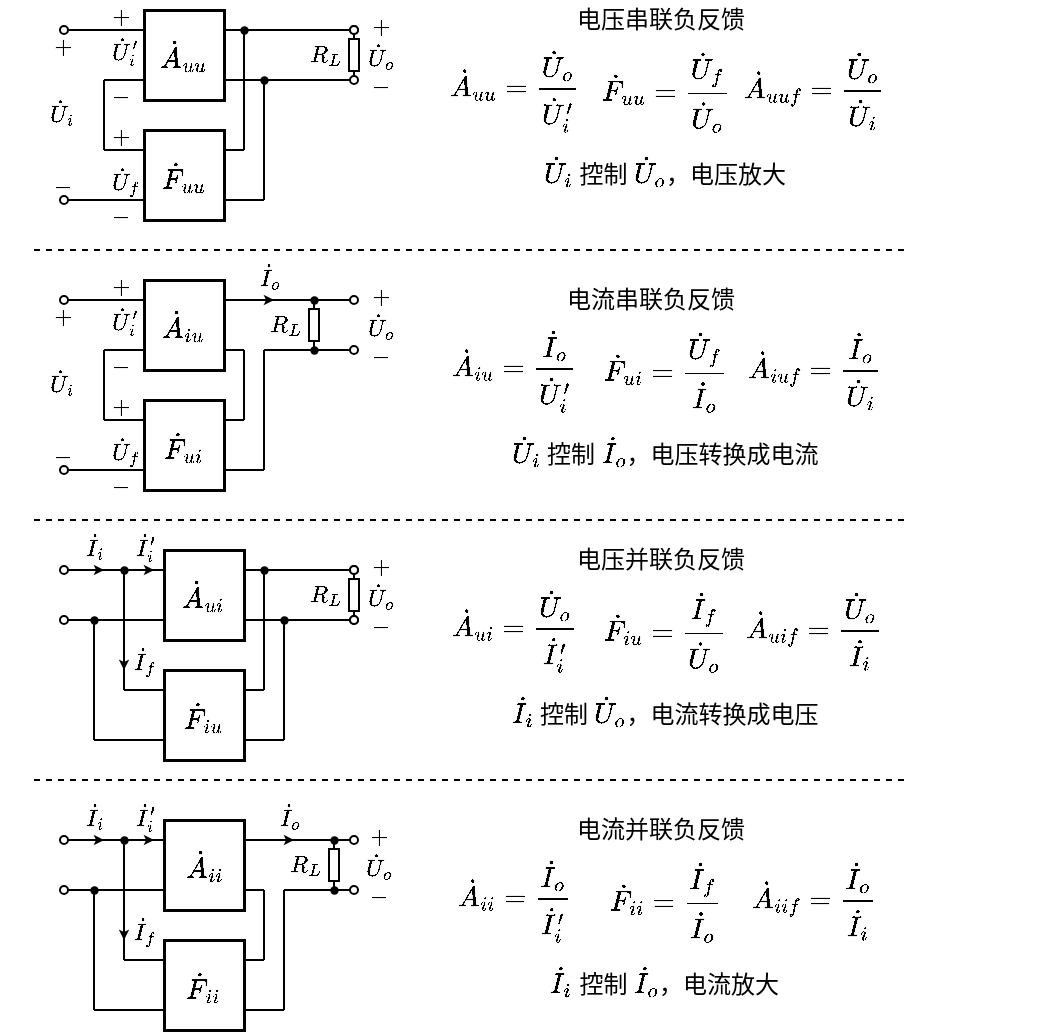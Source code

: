 <mxfile version="20.7.4" type="device"><diagram id="SOjZNOOlXic97nxgnpaf" name="第 1 页"><mxGraphModel dx="648" dy="448" grid="1" gridSize="5" guides="1" tooltips="1" connect="1" arrows="1" fold="1" page="1" pageScale="1" pageWidth="827" pageHeight="1169" math="1" shadow="0"><root><mxCell id="0"/><mxCell id="1" parent="0"/><mxCell id="cuT9Rnannq8AsZd5EZio-5" value="" style="endArrow=oval;html=1;rounded=0;fontSize=10;startSize=4;endSize=4;endFill=0;" parent="1" edge="1"><mxGeometry width="50" height="50" relative="1" as="geometry"><mxPoint x="105" y="195" as="sourcePoint"/><mxPoint x="65" y="195" as="targetPoint"/></mxGeometry></mxCell><mxCell id="cuT9Rnannq8AsZd5EZio-6" value="" style="endArrow=classic;html=1;rounded=0;fontSize=10;endSize=2;" parent="1" edge="1"><mxGeometry width="50" height="50" relative="1" as="geometry"><mxPoint x="150" y="330" as="sourcePoint"/><mxPoint x="170" y="330" as="targetPoint"/></mxGeometry></mxCell><mxCell id="cuT9Rnannq8AsZd5EZio-8" value="" style="endArrow=oval;html=1;rounded=0;fontSize=10;startSize=4;endSize=4;endFill=0;" parent="1" edge="1"><mxGeometry width="50" height="50" relative="1" as="geometry"><mxPoint x="110" y="280" as="sourcePoint"/><mxPoint x="65" y="280" as="targetPoint"/></mxGeometry></mxCell><mxCell id="cuT9Rnannq8AsZd5EZio-9" value="$$+$$" style="text;html=1;resizable=1;autosize=1;align=center;verticalAlign=middle;points=[];fillColor=none;strokeColor=none;rounded=0;movable=1;rotatable=1;deletable=1;editable=1;connectable=0;fontSize=10;allowArrows=0;" parent="1" vertex="1"><mxGeometry x="53.5" y="195" width="20" height="15" as="geometry"/></mxCell><mxCell id="cuT9Rnannq8AsZd5EZio-10" value="$$-$$" style="text;resizable=1;autosize=1;align=center;verticalAlign=middle;points=[];fillColor=none;strokeColor=none;rounded=0;html=1;imageAspect=1;noLabel=0;recursiveResize=1;expand=1;editable=1;movable=1;rotatable=1;deletable=1;connectable=0;comic=0;fontSize=10;allowArrows=0;" parent="1" vertex="1"><mxGeometry x="54" y="265" width="20" height="15" as="geometry"/></mxCell><mxCell id="cuT9Rnannq8AsZd5EZio-11" value="$$\dot{U}_i$$" style="text;html=1;resizable=1;autosize=1;align=center;verticalAlign=middle;points=[];fillColor=none;strokeColor=none;rounded=0;comic=0;movable=1;rotatable=1;deletable=1;editable=1;connectable=0;fontSize=10;allowArrows=0;" parent="1" vertex="1"><mxGeometry x="53.5" y="225.5" width="20" height="20" as="geometry"/></mxCell><mxCell id="cuT9Rnannq8AsZd5EZio-12" value="$$\dot{A}_{uu}$$" style="rounded=0;whiteSpace=wrap;html=1;strokeWidth=1.5;connectable=0;" parent="1" vertex="1"><mxGeometry x="105" y="185" width="40" height="45" as="geometry"/></mxCell><mxCell id="cuT9Rnannq8AsZd5EZio-13" value="" style="endArrow=oval;html=1;rounded=0;fontSize=10;startSize=4;endSize=4;endFill=0;labelBackgroundColor=#FFFFFF;" parent="1" edge="1"><mxGeometry width="50" height="50" relative="1" as="geometry"><mxPoint x="146" y="195" as="sourcePoint"/><mxPoint x="210" y="195" as="targetPoint"/></mxGeometry></mxCell><mxCell id="cuT9Rnannq8AsZd5EZio-15" value="$$\dot{I}_o$$" style="text;html=1;resizable=1;autosize=1;align=center;verticalAlign=middle;points=[];fillColor=none;strokeColor=none;rounded=0;fontSize=10;movable=1;rotatable=1;deletable=1;editable=1;connectable=0;" parent="1" vertex="1"><mxGeometry x="160" y="310" width="15" height="15" as="geometry"/></mxCell><mxCell id="cuT9Rnannq8AsZd5EZio-16" value="" style="endArrow=oval;html=1;rounded=0;fontSize=10;startSize=4;endSize=4;endFill=0;startArrow=none;" parent="1" source="cuT9Rnannq8AsZd5EZio-49" edge="1"><mxGeometry width="50" height="50" relative="1" as="geometry"><mxPoint x="145" y="220" as="sourcePoint"/><mxPoint x="210" y="220" as="targetPoint"/></mxGeometry></mxCell><mxCell id="cuT9Rnannq8AsZd5EZio-21" value="$$+$$" style="text;html=1;resizable=1;autosize=1;align=center;verticalAlign=middle;points=[];fillColor=none;strokeColor=none;rounded=0;movable=1;rotatable=1;deletable=1;editable=1;connectable=0;fontSize=10;allowArrows=0;" parent="1" vertex="1"><mxGeometry x="85" y="180" width="15" height="15" as="geometry"/></mxCell><mxCell id="cuT9Rnannq8AsZd5EZio-22" value="$$-$$" style="text;resizable=1;autosize=1;align=center;verticalAlign=middle;points=[];fillColor=none;strokeColor=none;rounded=0;html=1;imageAspect=1;noLabel=0;recursiveResize=1;expand=1;editable=1;movable=1;rotatable=1;deletable=1;connectable=0;comic=0;fontSize=10;" parent="1" vertex="1"><mxGeometry x="85" y="220" width="15" height="15" as="geometry"/></mxCell><mxCell id="cuT9Rnannq8AsZd5EZio-23" value="" style="endArrow=none;html=1;rounded=0;" parent="1" edge="1"><mxGeometry width="50" height="50" relative="1" as="geometry"><mxPoint x="85" y="220" as="sourcePoint"/><mxPoint x="105" y="220" as="targetPoint"/></mxGeometry></mxCell><mxCell id="cuT9Rnannq8AsZd5EZio-24" value="$$\dot{U}_i'$$" style="text;html=1;resizable=1;autosize=1;align=center;verticalAlign=middle;points=[];fillColor=none;strokeColor=none;rounded=0;comic=0;movable=1;rotatable=1;deletable=1;editable=1;connectable=0;fontSize=10;allowArrows=0;" parent="1" vertex="1"><mxGeometry x="85" y="195" width="20" height="20" as="geometry"/></mxCell><mxCell id="cuT9Rnannq8AsZd5EZio-25" value="" style="endArrow=none;html=1;rounded=0;" parent="1" edge="1"><mxGeometry width="50" height="50" relative="1" as="geometry"><mxPoint x="85" y="255" as="sourcePoint"/><mxPoint x="85" y="220" as="targetPoint"/></mxGeometry></mxCell><mxCell id="cuT9Rnannq8AsZd5EZio-26" value="$$\dot{F}_{uu}$$" style="rounded=0;whiteSpace=wrap;html=1;strokeWidth=1.5;connectable=0;" parent="1" vertex="1"><mxGeometry x="105" y="245" width="40" height="45" as="geometry"/></mxCell><mxCell id="cuT9Rnannq8AsZd5EZio-27" value="$$+$$" style="text;html=1;resizable=1;autosize=1;align=center;verticalAlign=middle;points=[];fillColor=none;strokeColor=none;rounded=0;movable=1;rotatable=1;deletable=1;editable=1;connectable=0;fontSize=10;allowArrows=0;" parent="1" vertex="1"><mxGeometry x="85" y="240" width="15" height="15" as="geometry"/></mxCell><mxCell id="cuT9Rnannq8AsZd5EZio-28" value="" style="endArrow=none;html=1;rounded=0;" parent="1" edge="1"><mxGeometry width="50" height="50" relative="1" as="geometry"><mxPoint x="85" y="255" as="sourcePoint"/><mxPoint x="105" y="255" as="targetPoint"/></mxGeometry></mxCell><mxCell id="cuT9Rnannq8AsZd5EZio-29" value="$$\dot{U}_f$$" style="text;html=1;resizable=1;autosize=1;align=center;verticalAlign=middle;points=[];fillColor=none;strokeColor=none;rounded=0;comic=0;movable=1;rotatable=1;deletable=1;editable=1;connectable=0;fontSize=10;allowArrows=0;" parent="1" vertex="1"><mxGeometry x="85" y="260" width="20" height="20" as="geometry"/></mxCell><mxCell id="cuT9Rnannq8AsZd5EZio-31" value="" style="endArrow=none;html=1;rounded=0;" parent="1" edge="1"><mxGeometry width="50" height="50" relative="1" as="geometry"><mxPoint x="145" y="255" as="sourcePoint"/><mxPoint x="155" y="255" as="targetPoint"/></mxGeometry></mxCell><mxCell id="cuT9Rnannq8AsZd5EZio-32" value="" style="endArrow=none;html=1;rounded=0;" parent="1" edge="1"><mxGeometry width="50" height="50" relative="1" as="geometry"><mxPoint x="155" y="255" as="sourcePoint"/><mxPoint x="155" y="195" as="targetPoint"/></mxGeometry></mxCell><mxCell id="cuT9Rnannq8AsZd5EZio-34" value="" style="endArrow=none;html=1;rounded=0;" parent="1" edge="1"><mxGeometry width="50" height="50" relative="1" as="geometry"><mxPoint x="145" y="280" as="sourcePoint"/><mxPoint x="165" y="280" as="targetPoint"/></mxGeometry></mxCell><mxCell id="cuT9Rnannq8AsZd5EZio-35" value="" style="endArrow=none;html=1;rounded=0;" parent="1" edge="1"><mxGeometry width="50" height="50" relative="1" as="geometry"><mxPoint x="165" y="280" as="sourcePoint"/><mxPoint x="165" y="220" as="targetPoint"/></mxGeometry></mxCell><mxCell id="cuT9Rnannq8AsZd5EZio-36" value="" style="shape=waypoint;sketch=0;fillStyle=solid;size=6;pointerEvents=1;points=[];fillColor=none;resizable=1;rotatable=1;perimeter=centerPerimeter;snapToPoint=1;strokeWidth=0.1;movable=1;deletable=1;editable=1;connectable=1;" parent="1" vertex="1"><mxGeometry x="150" y="190" width="10" height="10" as="geometry"/></mxCell><mxCell id="cuT9Rnannq8AsZd5EZio-37" value="" style="shape=waypoint;sketch=0;fillStyle=solid;size=6;pointerEvents=1;points=[];fillColor=none;resizable=1;rotatable=1;perimeter=centerPerimeter;snapToPoint=1;strokeWidth=0.1;movable=1;deletable=1;editable=1;connectable=1;" parent="1" vertex="1"><mxGeometry x="160" y="215" width="10" height="10" as="geometry"/></mxCell><mxCell id="cuT9Rnannq8AsZd5EZio-38" value="$$-$$" style="text;resizable=1;autosize=1;align=center;verticalAlign=middle;points=[];fillColor=none;strokeColor=none;rounded=0;html=1;imageAspect=1;noLabel=0;recursiveResize=1;expand=1;editable=1;movable=1;rotatable=1;deletable=1;connectable=0;comic=0;fontSize=10;" parent="1" vertex="1"><mxGeometry x="85" y="280" width="15" height="15" as="geometry"/></mxCell><mxCell id="cuT9Rnannq8AsZd5EZio-40" value="$$\dot{U}_o$$" style="text;html=1;align=center;verticalAlign=middle;resizable=1;points=[];autosize=1;strokeColor=none;fillColor=none;fontSize=10;movable=1;rotatable=1;deletable=1;editable=1;connectable=0;allowArrows=0;" parent="1" vertex="1"><mxGeometry x="215" y="200" width="15" height="15" as="geometry"/></mxCell><mxCell id="cuT9Rnannq8AsZd5EZio-41" value="$$R_L$$" style="text;html=1;resizable=1;autosize=1;align=center;verticalAlign=middle;points=[];fillColor=none;strokeColor=none;rounded=0;fontSize=10;movable=1;rotatable=1;deletable=1;editable=1;connectable=0;allowArrows=0;" parent="1" vertex="1"><mxGeometry x="185" y="200" width="20" height="15" as="geometry"/></mxCell><mxCell id="cuT9Rnannq8AsZd5EZio-43" value="" style="pointerEvents=1;verticalLabelPosition=bottom;shadow=0;dashed=0;align=center;html=1;verticalAlign=top;shape=mxgraph.electrical.resistors.resistor_1;fontSize=10;direction=north;allowArrows=0;" parent="1" vertex="1"><mxGeometry x="207.5" y="195" width="5" height="25" as="geometry"/></mxCell><mxCell id="cuT9Rnannq8AsZd5EZio-45" value="$$+$$" style="text;html=1;align=center;verticalAlign=middle;resizable=1;points=[];autosize=1;strokeColor=none;fillColor=none;fontSize=10;movable=1;rotatable=1;deletable=1;editable=1;connectable=0;allowArrows=0;" parent="1" vertex="1"><mxGeometry x="215" y="185" width="15" height="15" as="geometry"/></mxCell><mxCell id="cuT9Rnannq8AsZd5EZio-46" value="$$-$$" style="text;html=1;align=center;verticalAlign=middle;resizable=1;points=[];autosize=1;strokeColor=none;fillColor=none;fontSize=10;movable=1;rotatable=1;deletable=1;editable=1;connectable=0;allowArrows=0;" parent="1" vertex="1"><mxGeometry x="215" y="215" width="15" height="15" as="geometry"/></mxCell><mxCell id="cuT9Rnannq8AsZd5EZio-49" value="" style="ellipse;whiteSpace=wrap;html=1;aspect=fixed;strokeWidth=1;" parent="1" vertex="1"><mxGeometry x="208" y="218" width="4" height="4" as="geometry"/></mxCell><mxCell id="cuT9Rnannq8AsZd5EZio-50" value="" style="endArrow=none;html=1;rounded=0;fontSize=10;startSize=4;endSize=4;endFill=0;" parent="1" target="cuT9Rnannq8AsZd5EZio-49" edge="1"><mxGeometry width="50" height="50" relative="1" as="geometry"><mxPoint x="145" y="220" as="sourcePoint"/><mxPoint x="210" y="220" as="targetPoint"/></mxGeometry></mxCell><mxCell id="cuT9Rnannq8AsZd5EZio-51" value="" style="ellipse;whiteSpace=wrap;html=1;aspect=fixed;strokeWidth=1;" parent="1" vertex="1"><mxGeometry x="208" y="193" width="4" height="4" as="geometry"/></mxCell><mxCell id="cuT9Rnannq8AsZd5EZio-52" value="" style="endArrow=oval;html=1;rounded=0;fontSize=10;startSize=4;endSize=4;endFill=0;" parent="1" edge="1"><mxGeometry width="50" height="50" relative="1" as="geometry"><mxPoint x="105" y="330" as="sourcePoint"/><mxPoint x="65" y="330" as="targetPoint"/></mxGeometry></mxCell><mxCell id="cuT9Rnannq8AsZd5EZio-53" value="" style="endArrow=oval;html=1;rounded=0;fontSize=10;startSize=4;endSize=4;endFill=0;" parent="1" edge="1"><mxGeometry width="50" height="50" relative="1" as="geometry"><mxPoint x="110" y="415.0" as="sourcePoint"/><mxPoint x="65" y="415.0" as="targetPoint"/></mxGeometry></mxCell><mxCell id="cuT9Rnannq8AsZd5EZio-54" value="$$+$$" style="text;html=1;resizable=1;autosize=1;align=center;verticalAlign=middle;points=[];fillColor=none;strokeColor=none;rounded=0;movable=1;rotatable=1;deletable=1;editable=1;connectable=0;fontSize=10;allowArrows=0;" parent="1" vertex="1"><mxGeometry x="53.5" y="330" width="20" height="15" as="geometry"/></mxCell><mxCell id="cuT9Rnannq8AsZd5EZio-55" value="$$-$$" style="text;resizable=1;autosize=1;align=center;verticalAlign=middle;points=[];fillColor=none;strokeColor=none;rounded=0;html=1;imageAspect=1;noLabel=0;recursiveResize=1;expand=1;editable=1;movable=1;rotatable=1;deletable=1;connectable=0;comic=0;fontSize=10;allowArrows=0;" parent="1" vertex="1"><mxGeometry x="54" y="400" width="20" height="15" as="geometry"/></mxCell><mxCell id="cuT9Rnannq8AsZd5EZio-56" value="$$\dot{U}_i$$" style="text;html=1;resizable=1;autosize=1;align=center;verticalAlign=middle;points=[];fillColor=none;strokeColor=none;rounded=0;comic=0;movable=1;rotatable=1;deletable=1;editable=1;connectable=0;fontSize=10;allowArrows=0;" parent="1" vertex="1"><mxGeometry x="53.5" y="360.5" width="20" height="20" as="geometry"/></mxCell><mxCell id="cuT9Rnannq8AsZd5EZio-57" value="$$\dot{A}_{iu}$$" style="rounded=0;whiteSpace=wrap;html=1;strokeWidth=1.5;connectable=0;" parent="1" vertex="1"><mxGeometry x="105" y="320" width="40" height="45" as="geometry"/></mxCell><mxCell id="cuT9Rnannq8AsZd5EZio-58" value="" style="endArrow=oval;html=1;rounded=0;fontSize=10;startSize=4;endSize=4;endFill=0;labelBackgroundColor=#FFFFFF;" parent="1" edge="1"><mxGeometry width="50" height="50" relative="1" as="geometry"><mxPoint x="146" y="330" as="sourcePoint"/><mxPoint x="210" y="330" as="targetPoint"/></mxGeometry></mxCell><mxCell id="cuT9Rnannq8AsZd5EZio-59" value="" style="endArrow=oval;html=1;rounded=0;fontSize=10;startSize=4;endSize=4;endFill=0;startArrow=none;" parent="1" edge="1"><mxGeometry width="50" height="50" relative="1" as="geometry"><mxPoint x="165" y="355" as="sourcePoint"/><mxPoint x="210" y="355" as="targetPoint"/></mxGeometry></mxCell><mxCell id="cuT9Rnannq8AsZd5EZio-60" value="$$+$$" style="text;html=1;resizable=1;autosize=1;align=center;verticalAlign=middle;points=[];fillColor=none;strokeColor=none;rounded=0;movable=1;rotatable=1;deletable=1;editable=1;connectable=0;fontSize=10;allowArrows=0;" parent="1" vertex="1"><mxGeometry x="85" y="315" width="15" height="15" as="geometry"/></mxCell><mxCell id="cuT9Rnannq8AsZd5EZio-61" value="$$-$$" style="text;resizable=1;autosize=1;align=center;verticalAlign=middle;points=[];fillColor=none;strokeColor=none;rounded=0;html=1;imageAspect=1;noLabel=0;recursiveResize=1;expand=1;editable=1;movable=1;rotatable=1;deletable=1;connectable=0;comic=0;fontSize=10;" parent="1" vertex="1"><mxGeometry x="85" y="355" width="15" height="15" as="geometry"/></mxCell><mxCell id="cuT9Rnannq8AsZd5EZio-62" value="" style="endArrow=none;html=1;rounded=0;" parent="1" edge="1"><mxGeometry width="50" height="50" relative="1" as="geometry"><mxPoint x="85" y="355" as="sourcePoint"/><mxPoint x="105" y="355" as="targetPoint"/></mxGeometry></mxCell><mxCell id="cuT9Rnannq8AsZd5EZio-63" value="$$\dot{U}_i'$$" style="text;html=1;resizable=1;autosize=1;align=center;verticalAlign=middle;points=[];fillColor=none;strokeColor=none;rounded=0;comic=0;movable=1;rotatable=1;deletable=1;editable=1;connectable=0;fontSize=10;allowArrows=0;" parent="1" vertex="1"><mxGeometry x="85" y="330" width="20" height="20" as="geometry"/></mxCell><mxCell id="cuT9Rnannq8AsZd5EZio-64" value="" style="endArrow=none;html=1;rounded=0;" parent="1" edge="1"><mxGeometry width="50" height="50" relative="1" as="geometry"><mxPoint x="85" y="390.0" as="sourcePoint"/><mxPoint x="85" y="355" as="targetPoint"/></mxGeometry></mxCell><mxCell id="cuT9Rnannq8AsZd5EZio-65" value="$$\dot{F}_{ui}$$" style="rounded=0;whiteSpace=wrap;html=1;strokeWidth=1.5;connectable=0;" parent="1" vertex="1"><mxGeometry x="105" y="380" width="40" height="45" as="geometry"/></mxCell><mxCell id="cuT9Rnannq8AsZd5EZio-66" value="$$+$$" style="text;html=1;resizable=1;autosize=1;align=center;verticalAlign=middle;points=[];fillColor=none;strokeColor=none;rounded=0;movable=1;rotatable=1;deletable=1;editable=1;connectable=0;fontSize=10;allowArrows=0;" parent="1" vertex="1"><mxGeometry x="85" y="375" width="15" height="15" as="geometry"/></mxCell><mxCell id="cuT9Rnannq8AsZd5EZio-67" value="" style="endArrow=none;html=1;rounded=0;" parent="1" edge="1"><mxGeometry width="50" height="50" relative="1" as="geometry"><mxPoint x="85" y="390.0" as="sourcePoint"/><mxPoint x="105" y="390.0" as="targetPoint"/></mxGeometry></mxCell><mxCell id="cuT9Rnannq8AsZd5EZio-68" value="$$\dot{U}_f$$" style="text;html=1;resizable=1;autosize=1;align=center;verticalAlign=middle;points=[];fillColor=none;strokeColor=none;rounded=0;comic=0;movable=1;rotatable=1;deletable=1;editable=1;connectable=0;fontSize=10;allowArrows=0;" parent="1" vertex="1"><mxGeometry x="85" y="395" width="20" height="20" as="geometry"/></mxCell><mxCell id="cuT9Rnannq8AsZd5EZio-69" value="" style="endArrow=none;html=1;rounded=0;" parent="1" edge="1"><mxGeometry width="50" height="50" relative="1" as="geometry"><mxPoint x="145" y="390.0" as="sourcePoint"/><mxPoint x="155" y="390.0" as="targetPoint"/></mxGeometry></mxCell><mxCell id="cuT9Rnannq8AsZd5EZio-70" value="" style="endArrow=none;html=1;rounded=0;" parent="1" edge="1"><mxGeometry width="50" height="50" relative="1" as="geometry"><mxPoint x="155" y="390.0" as="sourcePoint"/><mxPoint x="155" y="355" as="targetPoint"/></mxGeometry></mxCell><mxCell id="cuT9Rnannq8AsZd5EZio-71" value="" style="endArrow=none;html=1;rounded=0;" parent="1" edge="1"><mxGeometry width="50" height="50" relative="1" as="geometry"><mxPoint x="145" y="415.0" as="sourcePoint"/><mxPoint x="165" y="415.0" as="targetPoint"/></mxGeometry></mxCell><mxCell id="cuT9Rnannq8AsZd5EZio-72" value="" style="endArrow=none;html=1;rounded=0;" parent="1" edge="1"><mxGeometry width="50" height="50" relative="1" as="geometry"><mxPoint x="165" y="415.0" as="sourcePoint"/><mxPoint x="165" y="355" as="targetPoint"/></mxGeometry></mxCell><mxCell id="cuT9Rnannq8AsZd5EZio-73" value="" style="shape=waypoint;sketch=0;fillStyle=solid;size=6;pointerEvents=1;points=[];fillColor=none;resizable=1;rotatable=1;perimeter=centerPerimeter;snapToPoint=1;strokeWidth=0.1;movable=1;deletable=1;editable=1;connectable=0;allowArrows=0;" parent="1" vertex="1"><mxGeometry x="185" y="325" width="10" height="10" as="geometry"/></mxCell><mxCell id="cuT9Rnannq8AsZd5EZio-74" value="" style="shape=waypoint;sketch=0;fillStyle=solid;size=6;pointerEvents=1;points=[];fillColor=none;resizable=1;rotatable=1;perimeter=centerPerimeter;snapToPoint=1;strokeWidth=0.1;movable=1;deletable=1;editable=1;connectable=0;allowArrows=0;" parent="1" vertex="1"><mxGeometry x="185" y="350" width="10" height="10" as="geometry"/></mxCell><mxCell id="cuT9Rnannq8AsZd5EZio-75" value="$$-$$" style="text;resizable=1;autosize=1;align=center;verticalAlign=middle;points=[];fillColor=none;strokeColor=none;rounded=0;html=1;imageAspect=1;noLabel=0;recursiveResize=1;expand=1;editable=1;movable=1;rotatable=1;deletable=1;connectable=0;comic=0;fontSize=10;" parent="1" vertex="1"><mxGeometry x="85" y="415" width="15" height="15" as="geometry"/></mxCell><mxCell id="cuT9Rnannq8AsZd5EZio-76" value="$$\dot{U}_o$$" style="text;html=1;align=center;verticalAlign=middle;resizable=1;points=[];autosize=1;strokeColor=none;fillColor=none;fontSize=10;movable=1;rotatable=1;deletable=1;editable=1;connectable=0;allowArrows=0;" parent="1" vertex="1"><mxGeometry x="215" y="335" width="15" height="15" as="geometry"/></mxCell><mxCell id="cuT9Rnannq8AsZd5EZio-77" value="$$R_L$$" style="text;html=1;resizable=1;autosize=1;align=center;verticalAlign=middle;points=[];fillColor=none;strokeColor=none;rounded=0;fontSize=10;movable=1;rotatable=1;deletable=1;editable=1;connectable=0;allowArrows=0;" parent="1" vertex="1"><mxGeometry x="165" y="335" width="20" height="15" as="geometry"/></mxCell><mxCell id="cuT9Rnannq8AsZd5EZio-78" value="" style="pointerEvents=1;verticalLabelPosition=bottom;shadow=0;dashed=0;align=center;html=1;verticalAlign=top;shape=mxgraph.electrical.resistors.resistor_1;fontSize=10;direction=north;allowArrows=0;" parent="1" vertex="1"><mxGeometry x="187.5" y="330" width="5" height="25" as="geometry"/></mxCell><mxCell id="cuT9Rnannq8AsZd5EZio-79" value="$$+$$" style="text;html=1;align=center;verticalAlign=middle;resizable=1;points=[];autosize=1;strokeColor=none;fillColor=none;fontSize=10;movable=1;rotatable=1;deletable=1;editable=1;connectable=0;allowArrows=0;" parent="1" vertex="1"><mxGeometry x="215" y="320" width="15" height="15" as="geometry"/></mxCell><mxCell id="cuT9Rnannq8AsZd5EZio-80" value="$$-$$" style="text;html=1;align=center;verticalAlign=middle;resizable=1;points=[];autosize=1;strokeColor=none;fillColor=none;fontSize=10;movable=1;rotatable=1;deletable=1;editable=1;connectable=0;allowArrows=0;" parent="1" vertex="1"><mxGeometry x="215" y="350" width="15" height="15" as="geometry"/></mxCell><mxCell id="cuT9Rnannq8AsZd5EZio-84" value="" style="endArrow=none;html=1;rounded=0;" parent="1" edge="1"><mxGeometry width="50" height="50" relative="1" as="geometry"><mxPoint x="145" y="355" as="sourcePoint"/><mxPoint x="155" y="355" as="targetPoint"/></mxGeometry></mxCell><mxCell id="cuT9Rnannq8AsZd5EZio-85" value="" style="endArrow=oval;html=1;rounded=0;fontSize=10;startSize=4;endSize=4;endFill=0;" parent="1" edge="1"><mxGeometry width="50" height="50" relative="1" as="geometry"><mxPoint x="115.0" y="465.0" as="sourcePoint"/><mxPoint x="65" y="465" as="targetPoint"/></mxGeometry></mxCell><mxCell id="cuT9Rnannq8AsZd5EZio-86" value="" style="endArrow=oval;html=1;rounded=0;fontSize=10;startSize=4;endSize=4;endFill=0;" parent="1" edge="1"><mxGeometry width="50" height="50" relative="1" as="geometry"><mxPoint x="120.0" y="490" as="sourcePoint"/><mxPoint x="65" y="490" as="targetPoint"/></mxGeometry></mxCell><mxCell id="cuT9Rnannq8AsZd5EZio-90" value="$$\dot{A}_{ui}$$" style="rounded=0;whiteSpace=wrap;html=1;strokeWidth=1.5;connectable=0;" parent="1" vertex="1"><mxGeometry x="115" y="455" width="40" height="45" as="geometry"/></mxCell><mxCell id="cuT9Rnannq8AsZd5EZio-91" value="" style="endArrow=oval;html=1;rounded=0;fontSize=10;startSize=4;endSize=4;endFill=0;labelBackgroundColor=#FFFFFF;" parent="1" edge="1"><mxGeometry width="50" height="50" relative="1" as="geometry"><mxPoint x="156" y="465.0" as="sourcePoint"/><mxPoint x="210" y="465" as="targetPoint"/></mxGeometry></mxCell><mxCell id="cuT9Rnannq8AsZd5EZio-92" value="" style="endArrow=oval;html=1;rounded=0;fontSize=10;startSize=4;endSize=4;endFill=0;startArrow=none;" parent="1" edge="1"><mxGeometry width="50" height="50" relative="1" as="geometry"><mxPoint x="155" y="490" as="sourcePoint"/><mxPoint x="210" y="490" as="targetPoint"/></mxGeometry></mxCell><mxCell id="cuT9Rnannq8AsZd5EZio-95" value="" style="endArrow=none;html=1;rounded=0;" parent="1" edge="1"><mxGeometry width="50" height="50" relative="1" as="geometry"><mxPoint x="80" y="550" as="sourcePoint"/><mxPoint x="115" y="550" as="targetPoint"/></mxGeometry></mxCell><mxCell id="cuT9Rnannq8AsZd5EZio-97" value="" style="endArrow=none;html=1;rounded=0;" parent="1" edge="1"><mxGeometry width="50" height="50" relative="1" as="geometry"><mxPoint x="95" y="525" as="sourcePoint"/><mxPoint x="95" y="465" as="targetPoint"/></mxGeometry></mxCell><mxCell id="cuT9Rnannq8AsZd5EZio-98" value="$$\dot{F}_{iu}$$" style="rounded=0;whiteSpace=wrap;html=1;strokeWidth=1.5;connectable=0;" parent="1" vertex="1"><mxGeometry x="115" y="515" width="40" height="45" as="geometry"/></mxCell><mxCell id="cuT9Rnannq8AsZd5EZio-100" value="" style="endArrow=none;html=1;rounded=0;" parent="1" edge="1"><mxGeometry width="50" height="50" relative="1" as="geometry"><mxPoint x="95" y="525" as="sourcePoint"/><mxPoint x="115.0" y="525" as="targetPoint"/></mxGeometry></mxCell><mxCell id="cuT9Rnannq8AsZd5EZio-102" value="" style="endArrow=none;html=1;rounded=0;" parent="1" edge="1"><mxGeometry width="50" height="50" relative="1" as="geometry"><mxPoint x="155" y="525" as="sourcePoint"/><mxPoint x="165" y="525" as="targetPoint"/></mxGeometry></mxCell><mxCell id="cuT9Rnannq8AsZd5EZio-103" value="" style="endArrow=none;html=1;rounded=0;" parent="1" edge="1"><mxGeometry width="50" height="50" relative="1" as="geometry"><mxPoint x="165" y="525" as="sourcePoint"/><mxPoint x="165" y="465.0" as="targetPoint"/></mxGeometry></mxCell><mxCell id="cuT9Rnannq8AsZd5EZio-104" value="" style="endArrow=none;html=1;rounded=0;" parent="1" edge="1"><mxGeometry width="50" height="50" relative="1" as="geometry"><mxPoint x="155" y="550" as="sourcePoint"/><mxPoint x="175" y="550" as="targetPoint"/></mxGeometry></mxCell><mxCell id="cuT9Rnannq8AsZd5EZio-105" value="" style="endArrow=none;html=1;rounded=0;" parent="1" edge="1"><mxGeometry width="50" height="50" relative="1" as="geometry"><mxPoint x="175" y="550" as="sourcePoint"/><mxPoint x="175" y="490.0" as="targetPoint"/></mxGeometry></mxCell><mxCell id="cuT9Rnannq8AsZd5EZio-106" value="" style="shape=waypoint;sketch=0;fillStyle=solid;size=6;pointerEvents=1;points=[];fillColor=none;resizable=1;rotatable=1;perimeter=centerPerimeter;snapToPoint=1;strokeWidth=0.1;movable=1;deletable=1;editable=1;connectable=1;" parent="1" vertex="1"><mxGeometry x="160" y="460" width="10" height="10" as="geometry"/></mxCell><mxCell id="cuT9Rnannq8AsZd5EZio-107" value="" style="shape=waypoint;sketch=0;fillStyle=solid;size=6;pointerEvents=1;points=[];fillColor=none;resizable=1;rotatable=1;perimeter=centerPerimeter;snapToPoint=1;strokeWidth=0.1;movable=1;deletable=1;editable=1;connectable=1;" parent="1" vertex="1"><mxGeometry x="170" y="485" width="10" height="10" as="geometry"/></mxCell><mxCell id="cuT9Rnannq8AsZd5EZio-109" value="$$\dot{U}_o$$" style="text;html=1;align=center;verticalAlign=middle;resizable=1;points=[];autosize=1;strokeColor=none;fillColor=none;fontSize=10;movable=1;rotatable=1;deletable=1;editable=1;connectable=0;allowArrows=0;" parent="1" vertex="1"><mxGeometry x="215" y="470" width="15" height="15" as="geometry"/></mxCell><mxCell id="cuT9Rnannq8AsZd5EZio-110" value="$$R_L$$" style="text;html=1;resizable=1;autosize=1;align=center;verticalAlign=middle;points=[];fillColor=none;strokeColor=none;rounded=0;fontSize=10;movable=1;rotatable=1;deletable=1;editable=1;connectable=0;allowArrows=0;" parent="1" vertex="1"><mxGeometry x="185" y="470" width="20" height="15" as="geometry"/></mxCell><mxCell id="cuT9Rnannq8AsZd5EZio-111" value="" style="pointerEvents=1;verticalLabelPosition=bottom;shadow=0;dashed=0;align=center;html=1;verticalAlign=top;shape=mxgraph.electrical.resistors.resistor_1;fontSize=10;direction=north;allowArrows=0;" parent="1" vertex="1"><mxGeometry x="207.5" y="465" width="5" height="25" as="geometry"/></mxCell><mxCell id="cuT9Rnannq8AsZd5EZio-112" value="$$+$$" style="text;html=1;align=center;verticalAlign=middle;resizable=1;points=[];autosize=1;strokeColor=none;fillColor=none;fontSize=10;movable=1;rotatable=1;deletable=1;editable=1;connectable=0;allowArrows=0;" parent="1" vertex="1"><mxGeometry x="215" y="455" width="15" height="15" as="geometry"/></mxCell><mxCell id="cuT9Rnannq8AsZd5EZio-113" value="$$-$$" style="text;html=1;align=center;verticalAlign=middle;resizable=1;points=[];autosize=1;strokeColor=none;fillColor=none;fontSize=10;movable=1;rotatable=1;deletable=1;editable=1;connectable=0;allowArrows=0;" parent="1" vertex="1"><mxGeometry x="215" y="485" width="15" height="15" as="geometry"/></mxCell><mxCell id="cuT9Rnannq8AsZd5EZio-118" value="" style="endArrow=classic;html=1;rounded=0;fontSize=10;endSize=2;" parent="1" edge="1"><mxGeometry width="50" height="50" relative="1" as="geometry"><mxPoint x="75" y="465" as="sourcePoint"/><mxPoint x="85" y="465" as="targetPoint"/></mxGeometry></mxCell><mxCell id="cuT9Rnannq8AsZd5EZio-119" value="$$\dot{I}_i'$$" style="text;html=1;resizable=1;autosize=1;align=center;verticalAlign=middle;points=[];fillColor=none;strokeColor=none;rounded=0;fontSize=10;movable=1;rotatable=1;deletable=1;editable=1;connectable=0;" parent="1" vertex="1"><mxGeometry x="95" y="445" width="20" height="15" as="geometry"/></mxCell><mxCell id="cuT9Rnannq8AsZd5EZio-120" value="" style="endArrow=none;html=1;rounded=0;labelBackgroundColor=#FFFFFF;" parent="1" edge="1"><mxGeometry x="0.333" y="15" width="50" height="50" relative="1" as="geometry"><mxPoint x="80" y="550" as="sourcePoint"/><mxPoint x="80" y="490" as="targetPoint"/><mxPoint as="offset"/></mxGeometry></mxCell><mxCell id="cuT9Rnannq8AsZd5EZio-121" value="" style="shape=waypoint;sketch=0;fillStyle=solid;size=6;pointerEvents=1;points=[];fillColor=none;resizable=1;rotatable=1;perimeter=centerPerimeter;snapToPoint=1;strokeWidth=0.1;movable=1;deletable=1;editable=1;connectable=0;allowArrows=0;" parent="1" vertex="1"><mxGeometry x="75" y="485" width="10" height="10" as="geometry"/></mxCell><mxCell id="cuT9Rnannq8AsZd5EZio-122" value="" style="shape=waypoint;sketch=0;fillStyle=solid;size=6;pointerEvents=1;points=[];fillColor=none;resizable=1;rotatable=1;perimeter=centerPerimeter;snapToPoint=1;strokeWidth=0.1;movable=1;deletable=1;editable=1;connectable=0;allowArrows=0;" parent="1" vertex="1"><mxGeometry x="90" y="460" width="10" height="10" as="geometry"/></mxCell><mxCell id="cuT9Rnannq8AsZd5EZio-123" value="" style="endArrow=classic;html=1;rounded=0;fontSize=10;endSize=2;" parent="1" edge="1"><mxGeometry width="50" height="50" relative="1" as="geometry"><mxPoint x="95" y="500" as="sourcePoint"/><mxPoint x="95" y="515" as="targetPoint"/></mxGeometry></mxCell><mxCell id="cuT9Rnannq8AsZd5EZio-124" value="$$\dot{I}_f$$" style="text;html=1;resizable=1;autosize=1;align=center;verticalAlign=middle;points=[];fillColor=none;strokeColor=none;rounded=0;fontSize=10;movable=1;rotatable=1;deletable=1;editable=1;connectable=0;" parent="1" vertex="1"><mxGeometry x="95" y="500" width="20" height="20" as="geometry"/></mxCell><mxCell id="cuT9Rnannq8AsZd5EZio-126" value="" style="endArrow=classic;html=1;rounded=0;fontSize=10;endSize=2;" parent="1" edge="1"><mxGeometry width="50" height="50" relative="1" as="geometry"><mxPoint x="95" y="465" as="sourcePoint"/><mxPoint x="110" y="465" as="targetPoint"/></mxGeometry></mxCell><mxCell id="cuT9Rnannq8AsZd5EZio-127" value="$$\dot{I}_i$$" style="text;html=1;resizable=1;autosize=1;align=center;verticalAlign=middle;points=[];fillColor=none;strokeColor=none;rounded=0;fontSize=10;movable=1;rotatable=1;deletable=1;editable=1;connectable=0;" parent="1" vertex="1"><mxGeometry x="70" y="445" width="20" height="15" as="geometry"/></mxCell><mxCell id="cuT9Rnannq8AsZd5EZio-128" value="" style="ellipse;whiteSpace=wrap;html=1;aspect=fixed;strokeWidth=1;" parent="1" vertex="1"><mxGeometry x="208" y="463" width="4" height="4" as="geometry"/></mxCell><mxCell id="cuT9Rnannq8AsZd5EZio-129" value="" style="ellipse;whiteSpace=wrap;html=1;aspect=fixed;strokeWidth=1;" parent="1" vertex="1"><mxGeometry x="208" y="488" width="4" height="4" as="geometry"/></mxCell><mxCell id="cuT9Rnannq8AsZd5EZio-130" value="" style="endArrow=oval;html=1;rounded=0;fontSize=10;startSize=4;endSize=4;endFill=0;" parent="1" edge="1"><mxGeometry width="50" height="50" relative="1" as="geometry"><mxPoint x="115" y="600" as="sourcePoint"/><mxPoint x="65" y="600" as="targetPoint"/></mxGeometry></mxCell><mxCell id="cuT9Rnannq8AsZd5EZio-131" value="" style="endArrow=oval;html=1;rounded=0;fontSize=10;startSize=4;endSize=4;endFill=0;" parent="1" edge="1"><mxGeometry width="50" height="50" relative="1" as="geometry"><mxPoint x="120" y="625" as="sourcePoint"/><mxPoint x="65" y="625" as="targetPoint"/></mxGeometry></mxCell><mxCell id="cuT9Rnannq8AsZd5EZio-132" value="$$\dot{A}_{ii}$$" style="rounded=0;whiteSpace=wrap;html=1;strokeWidth=1.5;connectable=0;" parent="1" vertex="1"><mxGeometry x="115" y="590" width="40" height="45" as="geometry"/></mxCell><mxCell id="cuT9Rnannq8AsZd5EZio-133" value="" style="endArrow=none;html=1;rounded=0;" parent="1" edge="1"><mxGeometry width="50" height="50" relative="1" as="geometry"><mxPoint x="80" y="685" as="sourcePoint"/><mxPoint x="115" y="685" as="targetPoint"/></mxGeometry></mxCell><mxCell id="cuT9Rnannq8AsZd5EZio-134" value="" style="endArrow=none;html=1;rounded=0;" parent="1" edge="1"><mxGeometry width="50" height="50" relative="1" as="geometry"><mxPoint x="95" y="660" as="sourcePoint"/><mxPoint x="95" y="600" as="targetPoint"/></mxGeometry></mxCell><mxCell id="cuT9Rnannq8AsZd5EZio-135" value="$$\dot{F}_{ii}$$" style="rounded=0;whiteSpace=wrap;html=1;strokeWidth=1.5;connectable=0;" parent="1" vertex="1"><mxGeometry x="115" y="650" width="40" height="45" as="geometry"/></mxCell><mxCell id="cuT9Rnannq8AsZd5EZio-136" value="" style="endArrow=none;html=1;rounded=0;" parent="1" edge="1"><mxGeometry width="50" height="50" relative="1" as="geometry"><mxPoint x="95" y="660" as="sourcePoint"/><mxPoint x="115" y="660" as="targetPoint"/></mxGeometry></mxCell><mxCell id="cuT9Rnannq8AsZd5EZio-137" value="" style="endArrow=classic;html=1;rounded=0;fontSize=10;endSize=2;" parent="1" edge="1"><mxGeometry width="50" height="50" relative="1" as="geometry"><mxPoint x="75" y="600" as="sourcePoint"/><mxPoint x="85" y="600" as="targetPoint"/></mxGeometry></mxCell><mxCell id="cuT9Rnannq8AsZd5EZio-138" value="$$\dot{I}_i'$$" style="text;html=1;resizable=1;autosize=1;align=center;verticalAlign=middle;points=[];fillColor=none;strokeColor=none;rounded=0;fontSize=10;movable=1;rotatable=1;deletable=1;editable=1;connectable=0;" parent="1" vertex="1"><mxGeometry x="95" y="580" width="20" height="15" as="geometry"/></mxCell><mxCell id="cuT9Rnannq8AsZd5EZio-139" value="" style="endArrow=none;html=1;rounded=0;labelBackgroundColor=#FFFFFF;" parent="1" edge="1"><mxGeometry x="0.333" y="15" width="50" height="50" relative="1" as="geometry"><mxPoint x="80" y="685" as="sourcePoint"/><mxPoint x="80" y="625" as="targetPoint"/><mxPoint as="offset"/></mxGeometry></mxCell><mxCell id="cuT9Rnannq8AsZd5EZio-140" value="" style="shape=waypoint;sketch=0;fillStyle=solid;size=6;pointerEvents=1;points=[];fillColor=none;resizable=1;rotatable=1;perimeter=centerPerimeter;snapToPoint=1;strokeWidth=0.1;movable=1;deletable=1;editable=1;connectable=0;allowArrows=0;" parent="1" vertex="1"><mxGeometry x="75" y="620" width="10" height="10" as="geometry"/></mxCell><mxCell id="cuT9Rnannq8AsZd5EZio-141" value="" style="shape=waypoint;sketch=0;fillStyle=solid;size=6;pointerEvents=1;points=[];fillColor=none;resizable=1;rotatable=1;perimeter=centerPerimeter;snapToPoint=1;strokeWidth=0.1;movable=1;deletable=1;editable=1;connectable=0;allowArrows=0;" parent="1" vertex="1"><mxGeometry x="90" y="595" width="10" height="10" as="geometry"/></mxCell><mxCell id="cuT9Rnannq8AsZd5EZio-142" value="" style="endArrow=classic;html=1;rounded=0;fontSize=10;endSize=2;" parent="1" edge="1"><mxGeometry width="50" height="50" relative="1" as="geometry"><mxPoint x="95" y="635" as="sourcePoint"/><mxPoint x="95" y="650" as="targetPoint"/></mxGeometry></mxCell><mxCell id="cuT9Rnannq8AsZd5EZio-143" value="$$\dot{I}_f$$" style="text;html=1;resizable=1;autosize=1;align=center;verticalAlign=middle;points=[];fillColor=none;strokeColor=none;rounded=0;fontSize=10;movable=1;rotatable=1;deletable=1;editable=1;connectable=0;" parent="1" vertex="1"><mxGeometry x="95" y="635" width="20" height="20" as="geometry"/></mxCell><mxCell id="cuT9Rnannq8AsZd5EZio-144" value="" style="endArrow=classic;html=1;rounded=0;fontSize=10;endSize=2;" parent="1" edge="1"><mxGeometry width="50" height="50" relative="1" as="geometry"><mxPoint x="95" y="600" as="sourcePoint"/><mxPoint x="110" y="600" as="targetPoint"/></mxGeometry></mxCell><mxCell id="cuT9Rnannq8AsZd5EZio-145" value="$$\dot{I}_i$$" style="text;html=1;resizable=1;autosize=1;align=center;verticalAlign=middle;points=[];fillColor=none;strokeColor=none;rounded=0;fontSize=10;movable=1;rotatable=1;deletable=1;editable=1;connectable=0;" parent="1" vertex="1"><mxGeometry x="70" y="580" width="20" height="15" as="geometry"/></mxCell><mxCell id="cuT9Rnannq8AsZd5EZio-146" value="" style="endArrow=classic;html=1;rounded=0;fontSize=10;endSize=2;" parent="1" edge="1"><mxGeometry width="50" height="50" relative="1" as="geometry"><mxPoint x="160" y="600" as="sourcePoint"/><mxPoint x="180" y="600" as="targetPoint"/></mxGeometry></mxCell><mxCell id="cuT9Rnannq8AsZd5EZio-147" value="" style="endArrow=oval;html=1;rounded=0;fontSize=10;startSize=4;endSize=4;endFill=0;labelBackgroundColor=#FFFFFF;" parent="1" edge="1"><mxGeometry width="50" height="50" relative="1" as="geometry"><mxPoint x="156" y="600" as="sourcePoint"/><mxPoint x="210" y="600" as="targetPoint"/></mxGeometry></mxCell><mxCell id="cuT9Rnannq8AsZd5EZio-148" value="" style="endArrow=oval;html=1;rounded=0;fontSize=10;startSize=4;endSize=4;endFill=0;startArrow=none;" parent="1" edge="1"><mxGeometry width="50" height="50" relative="1" as="geometry"><mxPoint x="175" y="625" as="sourcePoint"/><mxPoint x="210" y="625" as="targetPoint"/></mxGeometry></mxCell><mxCell id="cuT9Rnannq8AsZd5EZio-149" value="" style="endArrow=none;html=1;rounded=0;" parent="1" edge="1"><mxGeometry width="50" height="50" relative="1" as="geometry"><mxPoint x="155" y="660" as="sourcePoint"/><mxPoint x="165" y="660" as="targetPoint"/></mxGeometry></mxCell><mxCell id="cuT9Rnannq8AsZd5EZio-150" value="" style="endArrow=none;html=1;rounded=0;" parent="1" edge="1"><mxGeometry width="50" height="50" relative="1" as="geometry"><mxPoint x="165" y="660" as="sourcePoint"/><mxPoint x="165" y="625" as="targetPoint"/></mxGeometry></mxCell><mxCell id="cuT9Rnannq8AsZd5EZio-151" value="" style="endArrow=none;html=1;rounded=0;" parent="1" edge="1"><mxGeometry width="50" height="50" relative="1" as="geometry"><mxPoint x="155" y="685" as="sourcePoint"/><mxPoint x="175" y="685" as="targetPoint"/></mxGeometry></mxCell><mxCell id="cuT9Rnannq8AsZd5EZio-152" value="" style="endArrow=none;html=1;rounded=0;" parent="1" edge="1"><mxGeometry width="50" height="50" relative="1" as="geometry"><mxPoint x="175" y="685" as="sourcePoint"/><mxPoint x="175" y="625" as="targetPoint"/></mxGeometry></mxCell><mxCell id="cuT9Rnannq8AsZd5EZio-153" value="" style="shape=waypoint;sketch=0;fillStyle=solid;size=6;pointerEvents=1;points=[];fillColor=none;resizable=1;rotatable=1;perimeter=centerPerimeter;snapToPoint=1;strokeWidth=0.1;movable=1;deletable=1;editable=1;connectable=0;allowArrows=0;" parent="1" vertex="1"><mxGeometry x="195" y="595" width="10" height="10" as="geometry"/></mxCell><mxCell id="cuT9Rnannq8AsZd5EZio-154" value="" style="shape=waypoint;sketch=0;fillStyle=solid;size=6;pointerEvents=1;points=[];fillColor=none;resizable=1;rotatable=1;perimeter=centerPerimeter;snapToPoint=1;strokeWidth=0.1;movable=1;deletable=1;editable=1;connectable=0;allowArrows=0;" parent="1" vertex="1"><mxGeometry x="195" y="620" width="10" height="10" as="geometry"/></mxCell><mxCell id="cuT9Rnannq8AsZd5EZio-155" value="$$\dot{U}_o$$" style="text;html=1;align=center;verticalAlign=middle;resizable=1;points=[];autosize=1;strokeColor=none;fillColor=none;fontSize=10;movable=1;rotatable=1;deletable=1;editable=1;connectable=0;allowArrows=0;" parent="1" vertex="1"><mxGeometry x="214" y="605" width="15" height="15" as="geometry"/></mxCell><mxCell id="cuT9Rnannq8AsZd5EZio-156" value="$$R_L$$" style="text;html=1;resizable=1;autosize=1;align=center;verticalAlign=middle;points=[];fillColor=none;strokeColor=none;rounded=0;fontSize=10;movable=1;rotatable=1;deletable=1;editable=1;connectable=0;allowArrows=0;" parent="1" vertex="1"><mxGeometry x="175" y="605" width="20" height="15" as="geometry"/></mxCell><mxCell id="cuT9Rnannq8AsZd5EZio-157" value="" style="pointerEvents=1;verticalLabelPosition=bottom;shadow=0;dashed=0;align=center;html=1;verticalAlign=top;shape=mxgraph.electrical.resistors.resistor_1;fontSize=10;direction=north;allowArrows=0;" parent="1" vertex="1"><mxGeometry x="197.5" y="600" width="5" height="25" as="geometry"/></mxCell><mxCell id="cuT9Rnannq8AsZd5EZio-158" value="$$+$$" style="text;html=1;align=center;verticalAlign=middle;resizable=1;points=[];autosize=1;strokeColor=none;fillColor=none;fontSize=10;movable=1;rotatable=1;deletable=1;editable=1;connectable=0;allowArrows=0;" parent="1" vertex="1"><mxGeometry x="214" y="590" width="15" height="15" as="geometry"/></mxCell><mxCell id="cuT9Rnannq8AsZd5EZio-159" value="$$-$$" style="text;html=1;align=center;verticalAlign=middle;resizable=1;points=[];autosize=1;strokeColor=none;fillColor=none;fontSize=10;movable=1;rotatable=1;deletable=1;editable=1;connectable=0;allowArrows=0;" parent="1" vertex="1"><mxGeometry x="214" y="620" width="15" height="15" as="geometry"/></mxCell><mxCell id="cuT9Rnannq8AsZd5EZio-160" value="" style="endArrow=none;html=1;rounded=0;" parent="1" edge="1"><mxGeometry width="50" height="50" relative="1" as="geometry"><mxPoint x="155" y="625" as="sourcePoint"/><mxPoint x="165" y="625" as="targetPoint"/></mxGeometry></mxCell><mxCell id="cuT9Rnannq8AsZd5EZio-161" value="$$\dot{I}_o$$" style="text;html=1;resizable=1;autosize=1;align=center;verticalAlign=middle;points=[];fillColor=none;strokeColor=none;rounded=0;fontSize=10;movable=1;rotatable=1;deletable=1;editable=1;connectable=0;" parent="1" vertex="1"><mxGeometry x="170" y="580" width="15" height="15" as="geometry"/></mxCell><mxCell id="cuT9Rnannq8AsZd5EZio-162" value="" style="endArrow=none;dashed=1;html=1;rounded=0;labelBackgroundColor=#FFFFFF;" parent="1" edge="1"><mxGeometry width="50" height="50" relative="1" as="geometry"><mxPoint x="50" y="305" as="sourcePoint"/><mxPoint x="485" y="305" as="targetPoint"/></mxGeometry></mxCell><mxCell id="cuT9Rnannq8AsZd5EZio-165" value="&lt;span style=&quot;&quot;&gt;$$\dot{A}_{uu}=\frac{\dot{U}_o}{\dot{U}_i'}$$&lt;/span&gt;" style="text;html=1;align=center;verticalAlign=middle;resizable=1;points=[];autosize=1;strokeColor=none;fillColor=none;movable=1;rotatable=1;deletable=1;editable=1;connectable=1;" parent="1" vertex="1"><mxGeometry x="255" y="200" width="70" height="50" as="geometry"/></mxCell><mxCell id="cuT9Rnannq8AsZd5EZio-166" value="&lt;span style=&quot;&quot;&gt;$$\dot{F}_{uu}=\frac{\dot{U}_f}{\dot{U}_o}$$&lt;/span&gt;" style="text;html=1;align=center;verticalAlign=middle;resizable=1;points=[];autosize=1;strokeColor=none;fillColor=none;movable=1;rotatable=1;deletable=1;editable=1;connectable=1;" parent="1" vertex="1"><mxGeometry x="330" y="200" width="70" height="50" as="geometry"/></mxCell><mxCell id="cuT9Rnannq8AsZd5EZio-167" value="&lt;span style=&quot;&quot;&gt;$$\dot{A}_{uuf}=\frac{\dot{U}_o}{\dot{U}_i}$$&lt;/span&gt;" style="text;html=1;align=center;verticalAlign=middle;resizable=1;points=[];autosize=1;strokeColor=none;fillColor=none;movable=1;rotatable=1;deletable=1;editable=1;connectable=1;" parent="1" vertex="1"><mxGeometry x="405" y="200" width="70" height="50" as="geometry"/></mxCell><mxCell id="cuT9Rnannq8AsZd5EZio-168" value="\(\dot{U}_i\) 控制 \(\dot{U}_o\)，电压放大" style="text;html=1;align=center;verticalAlign=middle;resizable=1;points=[];autosize=1;strokeColor=none;fillColor=none;movable=1;rotatable=1;deletable=1;editable=1;connectable=1;" parent="1" vertex="1"><mxGeometry x="295" y="250" width="140" height="30" as="geometry"/></mxCell><mxCell id="cuT9Rnannq8AsZd5EZio-169" value="&lt;span style=&quot;&quot;&gt;$$\dot{A}_{iu}=\frac{\dot{I}_o}{\dot{U}_i'}$$&lt;/span&gt;" style="text;html=1;align=center;verticalAlign=middle;resizable=1;points=[];autosize=1;strokeColor=none;fillColor=none;movable=1;rotatable=1;deletable=1;editable=1;connectable=1;" parent="1" vertex="1"><mxGeometry x="255" y="340" width="70" height="50" as="geometry"/></mxCell><mxCell id="cuT9Rnannq8AsZd5EZio-170" value="&lt;span style=&quot;&quot;&gt;$$\dot{F}_{ui}=\frac{\dot{U}_f}{\dot{I}_o}$$&lt;/span&gt;" style="text;html=1;align=center;verticalAlign=middle;resizable=1;points=[];autosize=1;strokeColor=none;fillColor=none;movable=1;rotatable=1;deletable=1;editable=1;connectable=1;" parent="1" vertex="1"><mxGeometry x="330" y="340" width="70" height="50" as="geometry"/></mxCell><mxCell id="cuT9Rnannq8AsZd5EZio-171" value="&lt;span style=&quot;&quot;&gt;$$\dot{A}_{iuf}=\frac{\dot{I}_o}{\dot{U}_i}$$&lt;/span&gt;" style="text;html=1;align=center;verticalAlign=middle;resizable=1;points=[];autosize=1;strokeColor=none;fillColor=none;movable=1;rotatable=1;deletable=1;editable=1;connectable=1;" parent="1" vertex="1"><mxGeometry x="405" y="340" width="70" height="50" as="geometry"/></mxCell><mxCell id="cuT9Rnannq8AsZd5EZio-172" value="\(\dot{U}_i\) 控制 \(\dot{I}_o\)，电压转换成电流" style="text;html=1;align=center;verticalAlign=middle;resizable=1;points=[];autosize=1;strokeColor=none;fillColor=none;movable=1;rotatable=1;deletable=1;editable=1;connectable=1;" parent="1" vertex="1"><mxGeometry x="285" y="390" width="160" height="30" as="geometry"/></mxCell><mxCell id="cuT9Rnannq8AsZd5EZio-173" value="&lt;span style=&quot;&quot;&gt;$$\dot{A}_{ui}=\frac{\dot{U}_o}{\dot{I}_i'}$$&lt;/span&gt;" style="text;html=1;align=center;verticalAlign=middle;resizable=1;points=[];autosize=1;strokeColor=none;fillColor=none;movable=1;rotatable=1;deletable=1;editable=1;connectable=1;" parent="1" vertex="1"><mxGeometry x="255" y="470" width="70" height="50" as="geometry"/></mxCell><mxCell id="cuT9Rnannq8AsZd5EZio-174" value="&lt;span style=&quot;&quot;&gt;$$\dot{F}_{iu}=\frac{\dot{I}_f}{\dot{U}_o}$$&lt;/span&gt;" style="text;html=1;align=center;verticalAlign=middle;resizable=1;points=[];autosize=1;strokeColor=none;fillColor=none;movable=1;rotatable=1;deletable=1;editable=1;connectable=1;" parent="1" vertex="1"><mxGeometry x="330" y="470" width="70" height="50" as="geometry"/></mxCell><mxCell id="cuT9Rnannq8AsZd5EZio-175" value="&lt;span style=&quot;&quot;&gt;$$\dot{A}_{uif}=\frac{\dot{U}_o}{\dot{I}_i}$$&lt;/span&gt;" style="text;html=1;align=center;verticalAlign=middle;resizable=1;points=[];autosize=1;strokeColor=none;fillColor=none;movable=1;rotatable=1;deletable=1;editable=1;connectable=1;" parent="1" vertex="1"><mxGeometry x="405" y="470" width="70" height="50" as="geometry"/></mxCell><mxCell id="cuT9Rnannq8AsZd5EZio-177" value="\(\dot{I}_i\) 控制 \(\dot{U}_o\)，电流转换成电压" style="text;html=1;align=center;verticalAlign=middle;resizable=1;points=[];autosize=1;strokeColor=none;fillColor=none;movable=1;rotatable=1;deletable=1;editable=1;connectable=1;" parent="1" vertex="1"><mxGeometry x="285" y="520" width="160" height="30" as="geometry"/></mxCell><mxCell id="cuT9Rnannq8AsZd5EZio-178" value="&lt;span style=&quot;&quot;&gt;$$\dot{A}_{ii}=\frac{\dot{I}_o}{\dot{I}_i'}$$&lt;/span&gt;" style="text;html=1;align=center;verticalAlign=middle;resizable=1;points=[];autosize=1;strokeColor=none;fillColor=none;movable=1;rotatable=1;deletable=1;editable=1;connectable=1;" parent="1" vertex="1"><mxGeometry x="255" y="605" width="70" height="50" as="geometry"/></mxCell><mxCell id="cuT9Rnannq8AsZd5EZio-179" value="&lt;span style=&quot;&quot;&gt;$$\dot{F}_{ii}=\frac{\dot{I}_f}{\dot{I}_o}$$&lt;/span&gt;" style="text;html=1;align=center;verticalAlign=middle;resizable=1;points=[];autosize=1;strokeColor=none;fillColor=none;movable=1;rotatable=1;deletable=1;editable=1;connectable=1;" parent="1" vertex="1"><mxGeometry x="330" y="605" width="70" height="50" as="geometry"/></mxCell><mxCell id="cuT9Rnannq8AsZd5EZio-180" value="&lt;span style=&quot;&quot;&gt;$$\dot{A}_{iif}=\frac{\dot{I}_o}{\dot{I}_i}$$&lt;/span&gt;" style="text;html=1;align=center;verticalAlign=middle;resizable=1;points=[];autosize=1;strokeColor=none;fillColor=none;movable=1;rotatable=1;deletable=1;editable=1;connectable=1;" parent="1" vertex="1"><mxGeometry x="405" y="605" width="70" height="50" as="geometry"/></mxCell><mxCell id="cuT9Rnannq8AsZd5EZio-181" value="\(\dot{I}_i\) 控制 \(\dot{I}_o\)，电流放大" style="text;html=1;align=center;verticalAlign=middle;resizable=1;points=[];autosize=1;strokeColor=none;fillColor=none;movable=1;rotatable=1;deletable=1;editable=1;connectable=1;" parent="1" vertex="1"><mxGeometry x="310" y="655" width="110" height="30" as="geometry"/></mxCell><mxCell id="cuT9Rnannq8AsZd5EZio-182" value="" style="endArrow=none;dashed=1;html=1;rounded=0;labelBackgroundColor=#FFFFFF;" parent="1" edge="1"><mxGeometry width="50" height="50" relative="1" as="geometry"><mxPoint x="50" y="440" as="sourcePoint"/><mxPoint x="485" y="440" as="targetPoint"/></mxGeometry></mxCell><mxCell id="cuT9Rnannq8AsZd5EZio-183" value="" style="endArrow=none;dashed=1;html=1;rounded=0;labelBackgroundColor=#FFFFFF;" parent="1" edge="1"><mxGeometry width="50" height="50" relative="1" as="geometry"><mxPoint x="50" y="570" as="sourcePoint"/><mxPoint x="485" y="570" as="targetPoint"/></mxGeometry></mxCell><mxCell id="2oxIVBx76U8S60YMkm23-1" value="电压串联负反馈" style="text;html=1;align=center;verticalAlign=middle;resizable=1;points=[];autosize=1;strokeColor=none;fillColor=none;movable=1;rotatable=1;deletable=1;editable=1;connectable=1;" vertex="1" parent="1"><mxGeometry x="310" y="180" width="105" height="20" as="geometry"/></mxCell><mxCell id="2oxIVBx76U8S60YMkm23-2" value="电流串联负反馈" style="text;html=1;align=center;verticalAlign=middle;resizable=1;points=[];autosize=1;strokeColor=none;fillColor=none;movable=1;rotatable=1;deletable=1;editable=1;connectable=1;" vertex="1" parent="1"><mxGeometry x="305" y="320" width="105" height="20" as="geometry"/></mxCell><mxCell id="2oxIVBx76U8S60YMkm23-3" value="电压并联负反馈" style="text;html=1;align=center;verticalAlign=middle;resizable=1;points=[];autosize=1;strokeColor=none;fillColor=none;movable=1;rotatable=1;deletable=1;editable=1;connectable=1;" vertex="1" parent="1"><mxGeometry x="310" y="450" width="105" height="20" as="geometry"/></mxCell><mxCell id="2oxIVBx76U8S60YMkm23-4" value="电流并联负反馈" style="text;html=1;align=center;verticalAlign=middle;resizable=1;points=[];autosize=1;strokeColor=none;fillColor=none;movable=1;rotatable=1;deletable=1;editable=1;connectable=1;" vertex="1" parent="1"><mxGeometry x="310" y="585" width="105" height="20" as="geometry"/></mxCell></root></mxGraphModel></diagram></mxfile>